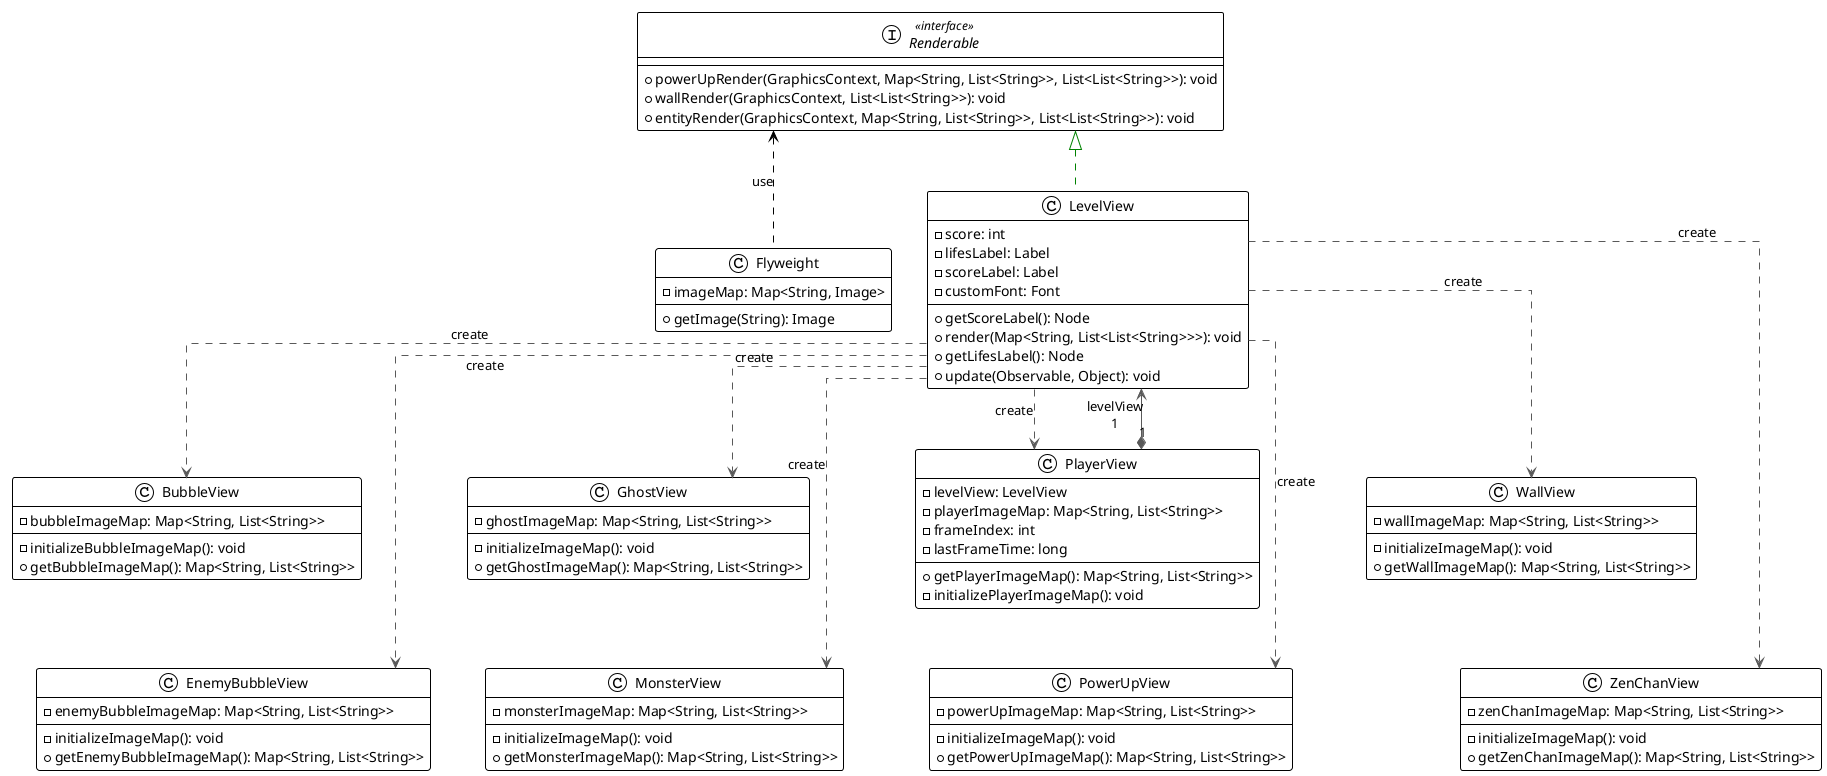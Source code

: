 @startuml

!theme plain
top to bottom direction
skinparam linetype ortho

class BubbleView {
  - bubbleImageMap: Map<String, List<String>>
  - initializeBubbleImageMap(): void
  + getBubbleImageMap(): Map<String, List<String>>
}
class EnemyBubbleView {
  - enemyBubbleImageMap: Map<String, List<String>>
  - initializeImageMap(): void
  + getEnemyBubbleImageMap(): Map<String, List<String>>
}
class Flyweight {
  - imageMap: Map<String, Image>
  + getImage(String): Image
}
class GhostView {
  - ghostImageMap: Map<String, List<String>>
  - initializeImageMap(): void
  + getGhostImageMap(): Map<String, List<String>>
}
class LevelView {
  - score: int
  - lifesLabel: Label
  - scoreLabel: Label
  - customFont: Font
  + getScoreLabel(): Node
  + render(Map<String, List<List<String>>>): void
  + getLifesLabel(): Node
  + update(Observable, Object): void
}
class MonsterView {
  - monsterImageMap: Map<String, List<String>>
  - initializeImageMap(): void
  + getMonsterImageMap(): Map<String, List<String>>
}
class PlayerView {
  - levelView: LevelView
  - playerImageMap: Map<String, List<String>>
  - frameIndex: int
  - lastFrameTime: long
  + getPlayerImageMap(): Map<String, List<String>>
  - initializePlayerImageMap(): void
}
class PowerUpView {
  - powerUpImageMap: Map<String, List<String>>
  - initializeImageMap(): void
  + getPowerUpImageMap(): Map<String, List<String>>
}
interface Renderable << interface >> {
  + powerUpRender(GraphicsContext, Map<String, List<String>>, List<List<String>>): void
  + wallRender(GraphicsContext, List<List<String>>): void
  + entityRender(GraphicsContext, Map<String, List<String>>, List<List<String>>): void
}
class WallView {
  - wallImageMap: Map<String, List<String>>
  - initializeImageMap(): void
  + getWallImageMap(): Map<String, List<String>>
}
class ZenChanView {
  - zenChanImageMap: Map<String, List<String>>
  - initializeImageMap(): void
  + getZenChanImageMap(): Map<String, List<String>>
}

LevelView        -[#595959,dashed]->  BubbleView      : "«create»"
LevelView        -[#595959,dashed]->  EnemyBubbleView : "«create»"
LevelView        -[#595959,dashed]->  GhostView       : "«create»"
LevelView        -[#595959,dashed]->  MonsterView     : "«create»"
LevelView        -[#595959,dashed]->  PlayerView      : "«create»"
LevelView        -[#595959,dashed]->  PowerUpView     : "«create»"
LevelView        -[#008200,dashed]up-^  Renderable
LevelView        -[#595959,dashed]->  WallView        : "«create»"
LevelView        -[#595959,dashed]->  ZenChanView     : "«create»"
PlayerView      "1" *-[#595959,plain]-> "levelView\n1" LevelView
Renderable       <.. Flyweight : "«use»"
BubbleView      "1" *-[hidden]down->    EnemyBubbleView
GhostView       "1" *-[hidden]down->    MonsterView
PlayerView      "1" *-[hidden]down->    PowerUpView
WallView        "1" *-[hidden]down->    ZenChanView
@enduml
